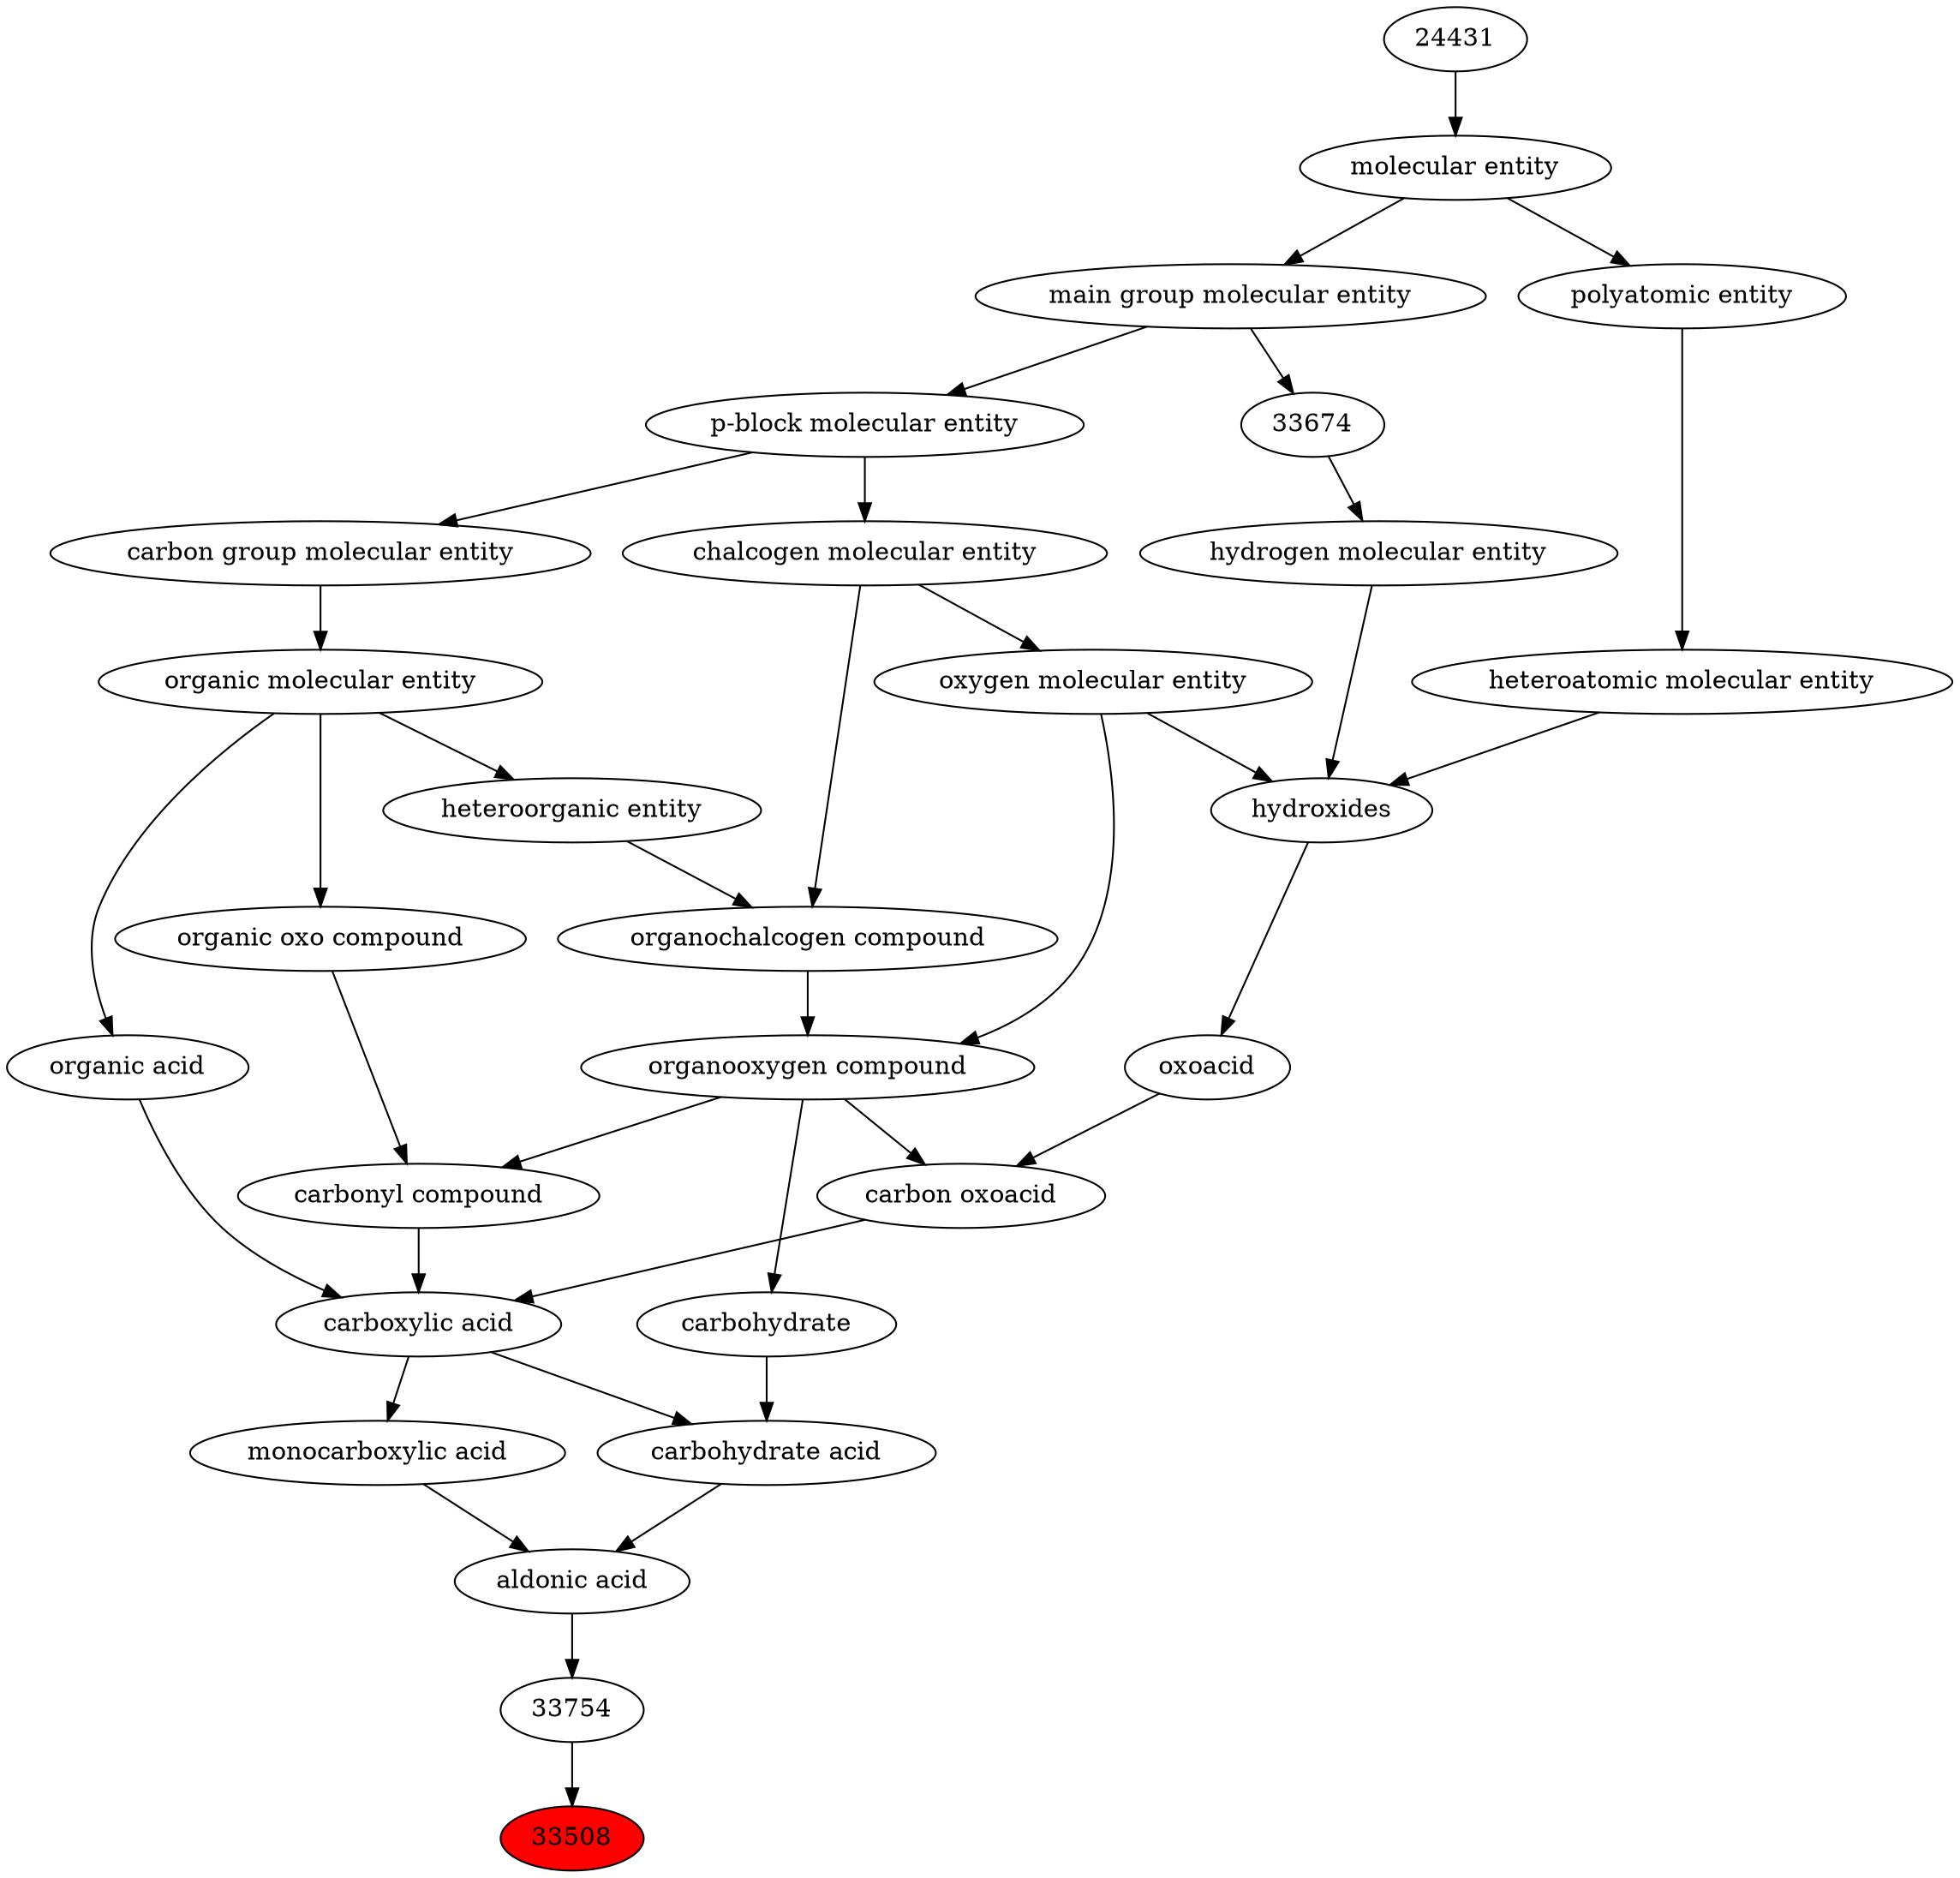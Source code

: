 digraph tree{ 
33508 [label="33508" fillcolor=red style=filled]
33754 -> 33508
33754 [label="33754"]
22301 -> 33754
22301 [label="aldonic acid"]
33720 -> 22301
25384 -> 22301
33720 [label="carbohydrate acid"]
16646 -> 33720
33575 -> 33720
25384 [label="monocarboxylic acid"]
33575 -> 25384
16646 [label="carbohydrate"]
36963 -> 16646
33575 [label="carboxylic acid"]
36586 -> 33575
35605 -> 33575
64709 -> 33575
36963 [label="organooxygen compound"]
36962 -> 36963
25806 -> 36963
36586 [label="carbonyl compound"]
36587 -> 36586
36963 -> 36586
35605 [label="carbon oxoacid"]
24833 -> 35605
36963 -> 35605
64709 [label="organic acid"]
50860 -> 64709
36962 [label="organochalcogen compound"]
33285 -> 36962
33304 -> 36962
25806 [label="oxygen molecular entity"]
33304 -> 25806
36587 [label="organic oxo compound"]
50860 -> 36587
24833 [label="oxoacid"]
24651 -> 24833
50860 [label="organic molecular entity"]
33582 -> 50860
33285 [label="heteroorganic entity"]
50860 -> 33285
33304 [label="chalcogen molecular entity"]
33675 -> 33304
24651 [label="hydroxides"]
25806 -> 24651
33608 -> 24651
37577 -> 24651
33582 [label="carbon group molecular entity"]
33675 -> 33582
33675 [label="p-block molecular entity"]
33579 -> 33675
33608 [label="hydrogen molecular entity"]
33674 -> 33608
37577 [label="heteroatomic molecular entity"]
36357 -> 37577
33579 [label="main group molecular entity"]
23367 -> 33579
33674 [label="33674"]
33579 -> 33674
36357 [label="polyatomic entity"]
23367 -> 36357
23367 [label="molecular entity"]
24431 -> 23367
24431 [label="24431"]
}